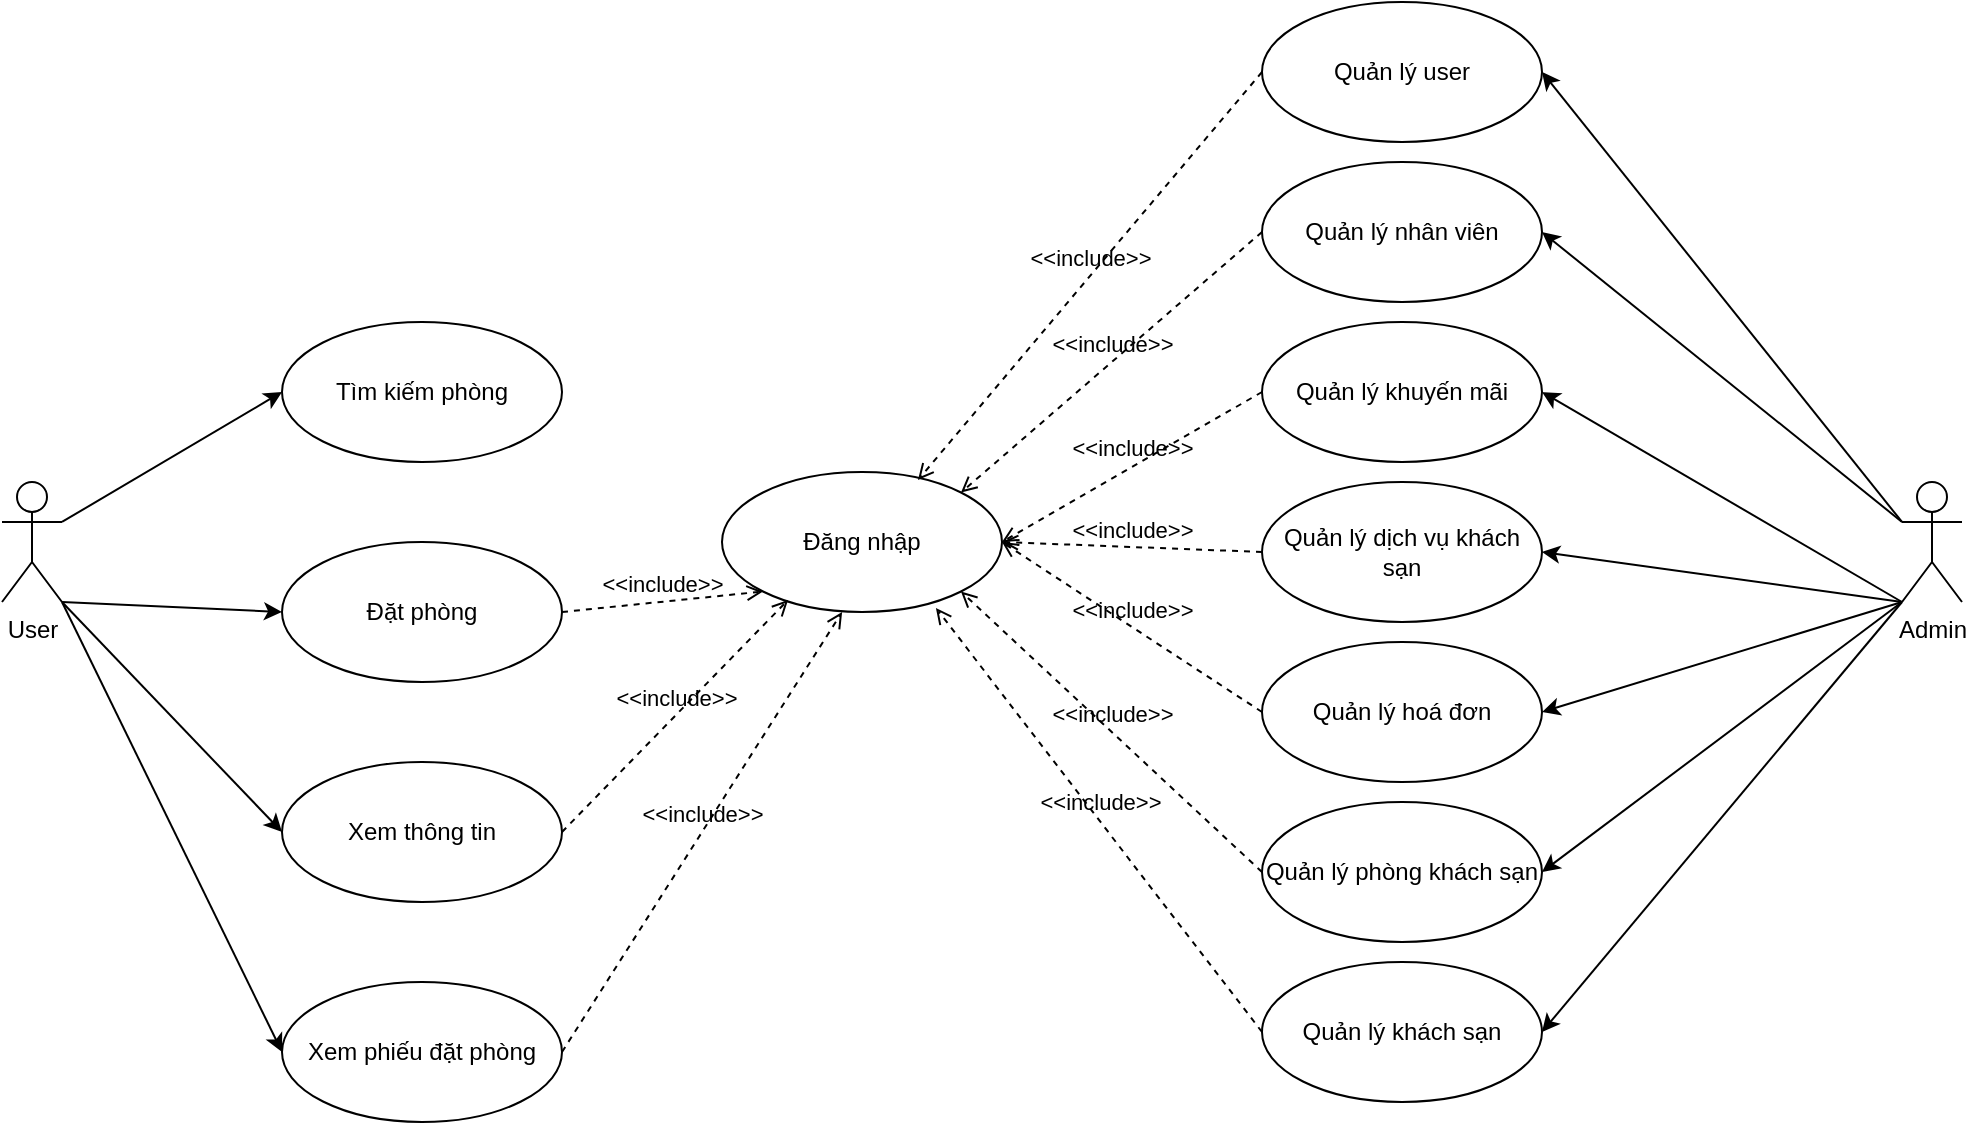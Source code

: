 <mxfile version="20.5.3" type="github">
  <diagram id="jBtTjO7NlrIGIKfBwDJG" name="Page-1">
    <mxGraphModel dx="1614" dy="800" grid="1" gridSize="10" guides="1" tooltips="1" connect="1" arrows="1" fold="1" page="1" pageScale="1" pageWidth="850" pageHeight="1100" math="0" shadow="0">
      <root>
        <mxCell id="0" />
        <mxCell id="1" parent="0" />
        <mxCell id="8aYMuTenBSdRTvFc2gZG-1" value="User" style="shape=umlActor;verticalLabelPosition=bottom;verticalAlign=top;html=1;" parent="1" vertex="1">
          <mxGeometry x="80" y="310" width="30" height="60" as="geometry" />
        </mxCell>
        <mxCell id="wvgPAgoQQPdy4hpP0gHA-4" value="Admin" style="shape=umlActor;verticalLabelPosition=bottom;verticalAlign=top;html=1;" vertex="1" parent="1">
          <mxGeometry x="1030" y="310" width="30" height="60" as="geometry" />
        </mxCell>
        <mxCell id="wvgPAgoQQPdy4hpP0gHA-5" value="Đăng nhập" style="ellipse;whiteSpace=wrap;html=1;" vertex="1" parent="1">
          <mxGeometry x="440" y="305" width="140" height="70" as="geometry" />
        </mxCell>
        <mxCell id="wvgPAgoQQPdy4hpP0gHA-6" value="Quản lý khách sạn" style="ellipse;whiteSpace=wrap;html=1;" vertex="1" parent="1">
          <mxGeometry x="710" y="550" width="140" height="70" as="geometry" />
        </mxCell>
        <mxCell id="wvgPAgoQQPdy4hpP0gHA-8" value="Quản lý phòng khách sạn" style="ellipse;whiteSpace=wrap;html=1;" vertex="1" parent="1">
          <mxGeometry x="710" y="470" width="140" height="70" as="geometry" />
        </mxCell>
        <mxCell id="wvgPAgoQQPdy4hpP0gHA-9" value="Đặt phòng" style="ellipse;whiteSpace=wrap;html=1;" vertex="1" parent="1">
          <mxGeometry x="220" y="340" width="140" height="70" as="geometry" />
        </mxCell>
        <mxCell id="wvgPAgoQQPdy4hpP0gHA-10" value="" style="endArrow=classic;html=1;rounded=0;exitX=1;exitY=1;exitDx=0;exitDy=0;exitPerimeter=0;entryX=0;entryY=0.5;entryDx=0;entryDy=0;" edge="1" parent="1" source="8aYMuTenBSdRTvFc2gZG-1" target="wvgPAgoQQPdy4hpP0gHA-9">
          <mxGeometry width="50" height="50" relative="1" as="geometry">
            <mxPoint x="580" y="320" as="sourcePoint" />
            <mxPoint x="630" y="270" as="targetPoint" />
          </mxGeometry>
        </mxCell>
        <mxCell id="wvgPAgoQQPdy4hpP0gHA-11" value="&amp;lt;&amp;lt;include&amp;gt;&amp;gt;" style="html=1;verticalAlign=bottom;labelBackgroundColor=none;endArrow=open;endFill=0;dashed=1;rounded=0;exitX=1;exitY=0.5;exitDx=0;exitDy=0;entryX=0;entryY=1;entryDx=0;entryDy=0;" edge="1" parent="1" source="wvgPAgoQQPdy4hpP0gHA-9" target="wvgPAgoQQPdy4hpP0gHA-5">
          <mxGeometry width="160" relative="1" as="geometry">
            <mxPoint x="530" y="290" as="sourcePoint" />
            <mxPoint x="690" y="290" as="targetPoint" />
          </mxGeometry>
        </mxCell>
        <mxCell id="wvgPAgoQQPdy4hpP0gHA-12" value="&amp;lt;&amp;lt;include&amp;gt;&amp;gt;" style="html=1;verticalAlign=bottom;labelBackgroundColor=none;endArrow=open;endFill=0;dashed=1;rounded=0;exitX=0;exitY=0.5;exitDx=0;exitDy=0;entryX=1;entryY=1;entryDx=0;entryDy=0;" edge="1" parent="1" source="wvgPAgoQQPdy4hpP0gHA-8" target="wvgPAgoQQPdy4hpP0gHA-5">
          <mxGeometry width="160" relative="1" as="geometry">
            <mxPoint x="540" y="500" as="sourcePoint" />
            <mxPoint x="700" y="500" as="targetPoint" />
          </mxGeometry>
        </mxCell>
        <mxCell id="wvgPAgoQQPdy4hpP0gHA-13" value="&amp;lt;&amp;lt;include&amp;gt;&amp;gt;" style="html=1;verticalAlign=bottom;labelBackgroundColor=none;endArrow=open;endFill=0;dashed=1;rounded=0;exitX=0;exitY=0.5;exitDx=0;exitDy=0;entryX=0.764;entryY=0.971;entryDx=0;entryDy=0;entryPerimeter=0;" edge="1" parent="1" source="wvgPAgoQQPdy4hpP0gHA-6" target="wvgPAgoQQPdy4hpP0gHA-5">
          <mxGeometry width="160" relative="1" as="geometry">
            <mxPoint x="530" y="290" as="sourcePoint" />
            <mxPoint x="550" y="370" as="targetPoint" />
          </mxGeometry>
        </mxCell>
        <mxCell id="wvgPAgoQQPdy4hpP0gHA-16" value="Tìm kiếm phòng" style="ellipse;whiteSpace=wrap;html=1;" vertex="1" parent="1">
          <mxGeometry x="220" y="230" width="140" height="70" as="geometry" />
        </mxCell>
        <mxCell id="wvgPAgoQQPdy4hpP0gHA-17" value="" style="endArrow=classic;html=1;rounded=0;exitX=1;exitY=0.333;exitDx=0;exitDy=0;exitPerimeter=0;entryX=0;entryY=0.5;entryDx=0;entryDy=0;" edge="1" parent="1" source="8aYMuTenBSdRTvFc2gZG-1" target="wvgPAgoQQPdy4hpP0gHA-16">
          <mxGeometry width="50" height="50" relative="1" as="geometry">
            <mxPoint x="120" y="330" as="sourcePoint" />
            <mxPoint x="170" y="280" as="targetPoint" />
          </mxGeometry>
        </mxCell>
        <mxCell id="wvgPAgoQQPdy4hpP0gHA-19" value="Quản lý hoá đơn" style="ellipse;whiteSpace=wrap;html=1;" vertex="1" parent="1">
          <mxGeometry x="710" y="390" width="140" height="70" as="geometry" />
        </mxCell>
        <mxCell id="wvgPAgoQQPdy4hpP0gHA-20" value="&amp;lt;&amp;lt;include&amp;gt;&amp;gt;" style="html=1;verticalAlign=bottom;labelBackgroundColor=none;endArrow=open;endFill=0;dashed=1;rounded=0;exitX=0;exitY=0.5;exitDx=0;exitDy=0;entryX=1;entryY=0.5;entryDx=0;entryDy=0;" edge="1" parent="1" source="wvgPAgoQQPdy4hpP0gHA-19" target="wvgPAgoQQPdy4hpP0gHA-5">
          <mxGeometry width="160" relative="1" as="geometry">
            <mxPoint x="530" y="530" as="sourcePoint" />
            <mxPoint x="620" y="370" as="targetPoint" />
          </mxGeometry>
        </mxCell>
        <mxCell id="wvgPAgoQQPdy4hpP0gHA-21" value="Quản lý dịch vụ khách sạn" style="ellipse;whiteSpace=wrap;html=1;" vertex="1" parent="1">
          <mxGeometry x="710" y="310" width="140" height="70" as="geometry" />
        </mxCell>
        <mxCell id="wvgPAgoQQPdy4hpP0gHA-22" value="&amp;lt;&amp;lt;include&amp;gt;&amp;gt;" style="html=1;verticalAlign=bottom;labelBackgroundColor=none;endArrow=open;endFill=0;dashed=1;rounded=0;exitX=0;exitY=0.5;exitDx=0;exitDy=0;entryX=1;entryY=0.5;entryDx=0;entryDy=0;" edge="1" parent="1" source="wvgPAgoQQPdy4hpP0gHA-21" target="wvgPAgoQQPdy4hpP0gHA-5">
          <mxGeometry width="160" relative="1" as="geometry">
            <mxPoint x="650" y="400" as="sourcePoint" />
            <mxPoint x="810" y="400" as="targetPoint" />
          </mxGeometry>
        </mxCell>
        <mxCell id="wvgPAgoQQPdy4hpP0gHA-25" value="" style="endArrow=classic;html=1;rounded=0;entryX=1;entryY=0.5;entryDx=0;entryDy=0;exitX=0;exitY=1;exitDx=0;exitDy=0;exitPerimeter=0;" edge="1" parent="1" source="wvgPAgoQQPdy4hpP0gHA-4" target="wvgPAgoQQPdy4hpP0gHA-6">
          <mxGeometry width="50" height="50" relative="1" as="geometry">
            <mxPoint x="1030" y="370" as="sourcePoint" />
            <mxPoint x="970" y="370" as="targetPoint" />
          </mxGeometry>
        </mxCell>
        <mxCell id="wvgPAgoQQPdy4hpP0gHA-26" value="" style="endArrow=classic;html=1;rounded=0;exitX=0;exitY=1;exitDx=0;exitDy=0;exitPerimeter=0;entryX=1;entryY=0.5;entryDx=0;entryDy=0;" edge="1" parent="1" source="wvgPAgoQQPdy4hpP0gHA-4" target="wvgPAgoQQPdy4hpP0gHA-8">
          <mxGeometry width="50" height="50" relative="1" as="geometry">
            <mxPoint x="700" y="430" as="sourcePoint" />
            <mxPoint x="750" y="380" as="targetPoint" />
          </mxGeometry>
        </mxCell>
        <mxCell id="wvgPAgoQQPdy4hpP0gHA-27" value="" style="endArrow=classic;html=1;rounded=0;exitX=0;exitY=1;exitDx=0;exitDy=0;exitPerimeter=0;entryX=1;entryY=0.5;entryDx=0;entryDy=0;" edge="1" parent="1" source="wvgPAgoQQPdy4hpP0gHA-4" target="wvgPAgoQQPdy4hpP0gHA-19">
          <mxGeometry width="50" height="50" relative="1" as="geometry">
            <mxPoint x="700" y="430" as="sourcePoint" />
            <mxPoint x="750" y="380" as="targetPoint" />
          </mxGeometry>
        </mxCell>
        <mxCell id="wvgPAgoQQPdy4hpP0gHA-28" value="" style="endArrow=classic;html=1;rounded=0;entryX=1;entryY=0.5;entryDx=0;entryDy=0;exitX=0;exitY=1;exitDx=0;exitDy=0;exitPerimeter=0;" edge="1" parent="1" source="wvgPAgoQQPdy4hpP0gHA-4" target="wvgPAgoQQPdy4hpP0gHA-21">
          <mxGeometry width="50" height="50" relative="1" as="geometry">
            <mxPoint x="1030" y="380" as="sourcePoint" />
            <mxPoint x="970" y="330" as="targetPoint" />
          </mxGeometry>
        </mxCell>
        <mxCell id="wvgPAgoQQPdy4hpP0gHA-29" value="Quản lý khuyến mãi" style="ellipse;whiteSpace=wrap;html=1;" vertex="1" parent="1">
          <mxGeometry x="710" y="230" width="140" height="70" as="geometry" />
        </mxCell>
        <mxCell id="wvgPAgoQQPdy4hpP0gHA-30" value="&amp;lt;&amp;lt;include&amp;gt;&amp;gt;" style="html=1;verticalAlign=bottom;labelBackgroundColor=none;endArrow=open;endFill=0;dashed=1;rounded=0;exitX=0;exitY=0.5;exitDx=0;exitDy=0;entryX=1;entryY=0.5;entryDx=0;entryDy=0;" edge="1" parent="1" source="wvgPAgoQQPdy4hpP0gHA-29" target="wvgPAgoQQPdy4hpP0gHA-5">
          <mxGeometry width="160" relative="1" as="geometry">
            <mxPoint x="690" y="265" as="sourcePoint" />
            <mxPoint x="580" y="260" as="targetPoint" />
          </mxGeometry>
        </mxCell>
        <mxCell id="wvgPAgoQQPdy4hpP0gHA-31" value="" style="endArrow=classic;html=1;rounded=0;entryX=1;entryY=0.5;entryDx=0;entryDy=0;exitX=0;exitY=1;exitDx=0;exitDy=0;exitPerimeter=0;" edge="1" parent="1" source="wvgPAgoQQPdy4hpP0gHA-4" target="wvgPAgoQQPdy4hpP0gHA-29">
          <mxGeometry width="50" height="50" relative="1" as="geometry">
            <mxPoint x="1030" y="370" as="sourcePoint" />
            <mxPoint x="750" y="380" as="targetPoint" />
          </mxGeometry>
        </mxCell>
        <mxCell id="wvgPAgoQQPdy4hpP0gHA-32" value="Quản lý nhân viên" style="ellipse;whiteSpace=wrap;html=1;" vertex="1" parent="1">
          <mxGeometry x="710" y="150" width="140" height="70" as="geometry" />
        </mxCell>
        <mxCell id="wvgPAgoQQPdy4hpP0gHA-33" value="&amp;lt;&amp;lt;include&amp;gt;&amp;gt;" style="html=1;verticalAlign=bottom;labelBackgroundColor=none;endArrow=open;endFill=0;dashed=1;rounded=0;exitX=0;exitY=0.5;exitDx=0;exitDy=0;entryX=1;entryY=0;entryDx=0;entryDy=0;" edge="1" parent="1" source="wvgPAgoQQPdy4hpP0gHA-32" target="wvgPAgoQQPdy4hpP0gHA-5">
          <mxGeometry width="160" relative="1" as="geometry">
            <mxPoint x="659.94" y="210" as="sourcePoint" />
            <mxPoint x="540" y="266.03" as="targetPoint" />
          </mxGeometry>
        </mxCell>
        <mxCell id="wvgPAgoQQPdy4hpP0gHA-34" value="" style="endArrow=classic;html=1;rounded=0;exitX=0;exitY=0.333;exitDx=0;exitDy=0;exitPerimeter=0;entryX=1;entryY=0.5;entryDx=0;entryDy=0;" edge="1" parent="1" source="wvgPAgoQQPdy4hpP0gHA-4" target="wvgPAgoQQPdy4hpP0gHA-32">
          <mxGeometry width="50" height="50" relative="1" as="geometry">
            <mxPoint x="700" y="300" as="sourcePoint" />
            <mxPoint x="750" y="250" as="targetPoint" />
          </mxGeometry>
        </mxCell>
        <mxCell id="wvgPAgoQQPdy4hpP0gHA-35" value="Quản lý user" style="ellipse;whiteSpace=wrap;html=1;" vertex="1" parent="1">
          <mxGeometry x="710" y="70" width="140" height="70" as="geometry" />
        </mxCell>
        <mxCell id="wvgPAgoQQPdy4hpP0gHA-36" value="&amp;lt;&amp;lt;include&amp;gt;&amp;gt;" style="html=1;verticalAlign=bottom;labelBackgroundColor=none;endArrow=open;endFill=0;dashed=1;rounded=0;exitX=0;exitY=0.5;exitDx=0;exitDy=0;entryX=0.7;entryY=0.057;entryDx=0;entryDy=0;entryPerimeter=0;" edge="1" parent="1" source="wvgPAgoQQPdy4hpP0gHA-35" target="wvgPAgoQQPdy4hpP0gHA-5">
          <mxGeometry width="160" relative="1" as="geometry">
            <mxPoint x="650.5" y="119.87" as="sourcePoint" />
            <mxPoint x="519.997" y="250.121" as="targetPoint" />
          </mxGeometry>
        </mxCell>
        <mxCell id="wvgPAgoQQPdy4hpP0gHA-37" value="" style="endArrow=classic;html=1;rounded=0;exitX=0;exitY=0.333;exitDx=0;exitDy=0;exitPerimeter=0;entryX=1;entryY=0.5;entryDx=0;entryDy=0;" edge="1" parent="1" source="wvgPAgoQQPdy4hpP0gHA-4" target="wvgPAgoQQPdy4hpP0gHA-35">
          <mxGeometry width="50" height="50" relative="1" as="geometry">
            <mxPoint x="700" y="300" as="sourcePoint" />
            <mxPoint x="750" y="250" as="targetPoint" />
          </mxGeometry>
        </mxCell>
        <mxCell id="wvgPAgoQQPdy4hpP0gHA-38" value="Xem thông tin" style="ellipse;whiteSpace=wrap;html=1;" vertex="1" parent="1">
          <mxGeometry x="220" y="450" width="140" height="70" as="geometry" />
        </mxCell>
        <mxCell id="wvgPAgoQQPdy4hpP0gHA-39" value="" style="endArrow=classic;html=1;rounded=0;exitX=1;exitY=1;exitDx=0;exitDy=0;exitPerimeter=0;entryX=0;entryY=0.5;entryDx=0;entryDy=0;" edge="1" parent="1" source="8aYMuTenBSdRTvFc2gZG-1" target="wvgPAgoQQPdy4hpP0gHA-38">
          <mxGeometry width="50" height="50" relative="1" as="geometry">
            <mxPoint x="80" y="440" as="sourcePoint" />
            <mxPoint x="190" y="505" as="targetPoint" />
          </mxGeometry>
        </mxCell>
        <mxCell id="wvgPAgoQQPdy4hpP0gHA-40" value="&amp;lt;&amp;lt;include&amp;gt;&amp;gt;" style="html=1;verticalAlign=bottom;labelBackgroundColor=none;endArrow=open;endFill=0;dashed=1;rounded=0;exitX=1;exitY=0.5;exitDx=0;exitDy=0;entryX=0.236;entryY=0.914;entryDx=0;entryDy=0;entryPerimeter=0;" edge="1" parent="1" source="wvgPAgoQQPdy4hpP0gHA-38" target="wvgPAgoQQPdy4hpP0gHA-5">
          <mxGeometry width="160" relative="1" as="geometry">
            <mxPoint x="650" y="400" as="sourcePoint" />
            <mxPoint x="810" y="400" as="targetPoint" />
          </mxGeometry>
        </mxCell>
        <mxCell id="wvgPAgoQQPdy4hpP0gHA-41" value="Xem phiếu đặt phòng" style="ellipse;whiteSpace=wrap;html=1;" vertex="1" parent="1">
          <mxGeometry x="220" y="560" width="140" height="70" as="geometry" />
        </mxCell>
        <mxCell id="wvgPAgoQQPdy4hpP0gHA-42" value="&amp;lt;&amp;lt;include&amp;gt;&amp;gt;" style="html=1;verticalAlign=bottom;labelBackgroundColor=none;endArrow=open;endFill=0;dashed=1;rounded=0;exitX=1;exitY=0.5;exitDx=0;exitDy=0;entryX=0.429;entryY=1;entryDx=0;entryDy=0;entryPerimeter=0;" edge="1" parent="1" source="wvgPAgoQQPdy4hpP0gHA-41" target="wvgPAgoQQPdy4hpP0gHA-5">
          <mxGeometry width="160" relative="1" as="geometry">
            <mxPoint x="650" y="400" as="sourcePoint" />
            <mxPoint x="810" y="400" as="targetPoint" />
          </mxGeometry>
        </mxCell>
        <mxCell id="wvgPAgoQQPdy4hpP0gHA-43" value="" style="endArrow=classic;html=1;rounded=0;exitX=1;exitY=1;exitDx=0;exitDy=0;exitPerimeter=0;entryX=0;entryY=0.5;entryDx=0;entryDy=0;" edge="1" parent="1" source="8aYMuTenBSdRTvFc2gZG-1" target="wvgPAgoQQPdy4hpP0gHA-41">
          <mxGeometry width="50" height="50" relative="1" as="geometry">
            <mxPoint x="700" y="430" as="sourcePoint" />
            <mxPoint x="750" y="380" as="targetPoint" />
          </mxGeometry>
        </mxCell>
      </root>
    </mxGraphModel>
  </diagram>
</mxfile>
